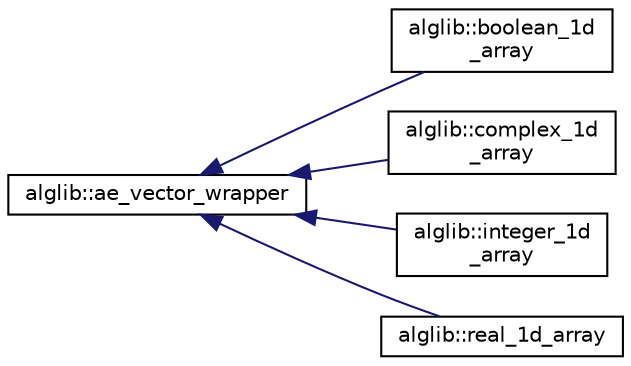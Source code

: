 digraph "Graphical Class Hierarchy"
{
  edge [fontname="Helvetica",fontsize="10",labelfontname="Helvetica",labelfontsize="10"];
  node [fontname="Helvetica",fontsize="10",shape=record];
  rankdir="LR";
  Node0 [label="alglib::ae_vector_wrapper",height=0.2,width=0.4,color="black", fillcolor="white", style="filled",URL="$classalglib_1_1ae__vector__wrapper.html"];
  Node0 -> Node1 [dir="back",color="midnightblue",fontsize="10",style="solid",fontname="Helvetica"];
  Node1 [label="alglib::boolean_1d\l_array",height=0.2,width=0.4,color="black", fillcolor="white", style="filled",URL="$classalglib_1_1boolean__1d__array.html"];
  Node0 -> Node2 [dir="back",color="midnightblue",fontsize="10",style="solid",fontname="Helvetica"];
  Node2 [label="alglib::complex_1d\l_array",height=0.2,width=0.4,color="black", fillcolor="white", style="filled",URL="$classalglib_1_1complex__1d__array.html"];
  Node0 -> Node3 [dir="back",color="midnightblue",fontsize="10",style="solid",fontname="Helvetica"];
  Node3 [label="alglib::integer_1d\l_array",height=0.2,width=0.4,color="black", fillcolor="white", style="filled",URL="$classalglib_1_1integer__1d__array.html"];
  Node0 -> Node4 [dir="back",color="midnightblue",fontsize="10",style="solid",fontname="Helvetica"];
  Node4 [label="alglib::real_1d_array",height=0.2,width=0.4,color="black", fillcolor="white", style="filled",URL="$classalglib_1_1real__1d__array.html"];
}
